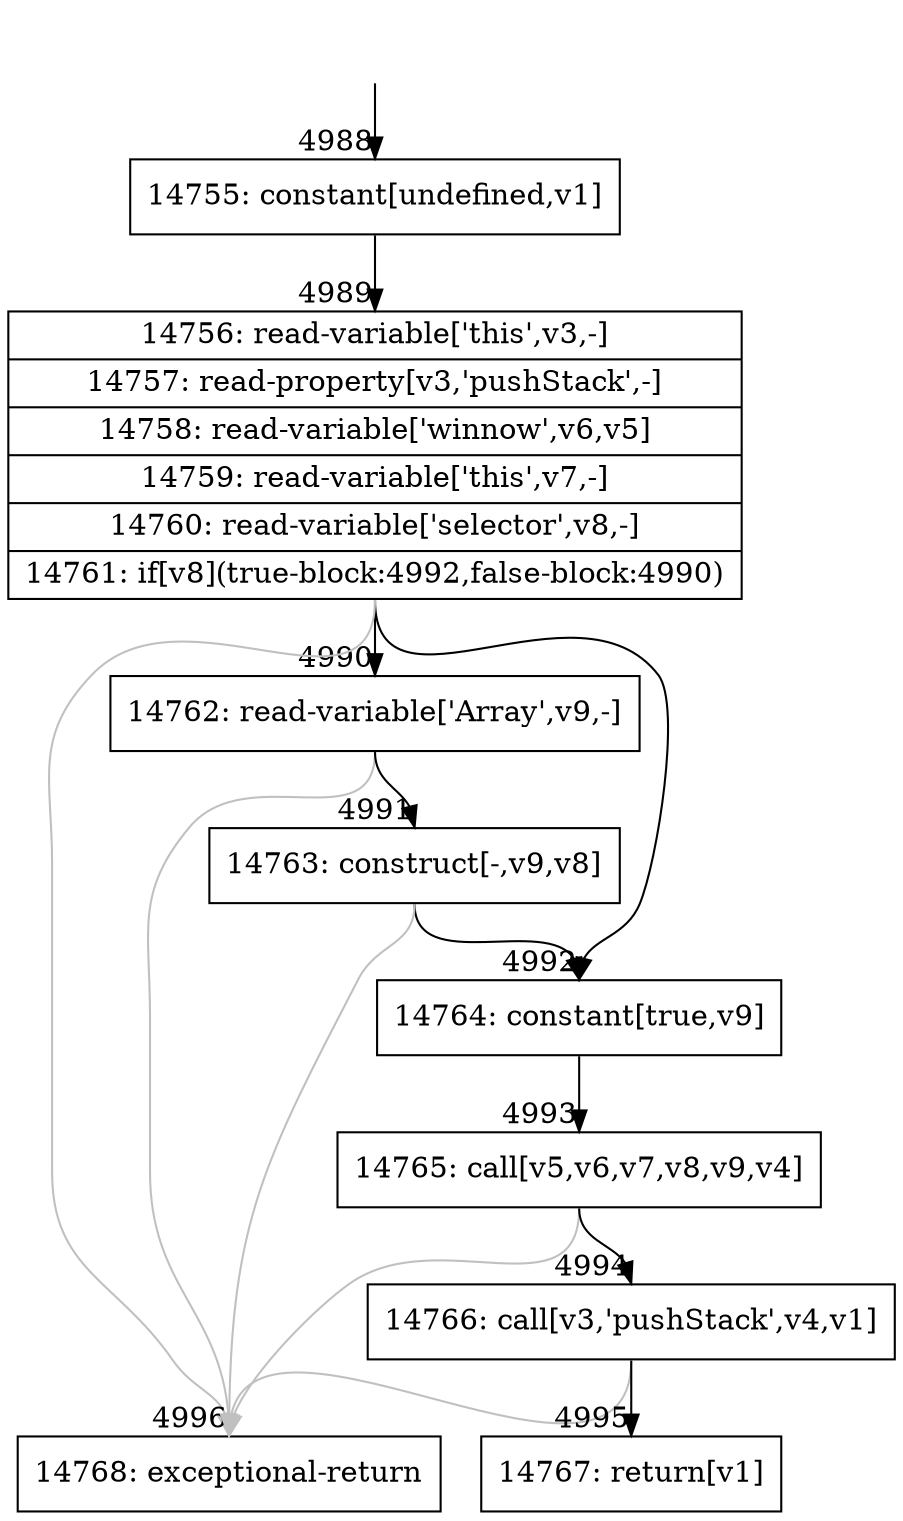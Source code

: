 digraph {
rankdir="TD"
BB_entry317[shape=none,label=""];
BB_entry317 -> BB4988 [tailport=s, headport=n, headlabel="    4988"]
BB4988 [shape=record label="{14755: constant[undefined,v1]}" ] 
BB4988 -> BB4989 [tailport=s, headport=n, headlabel="      4989"]
BB4989 [shape=record label="{14756: read-variable['this',v3,-]|14757: read-property[v3,'pushStack',-]|14758: read-variable['winnow',v6,v5]|14759: read-variable['this',v7,-]|14760: read-variable['selector',v8,-]|14761: if[v8](true-block:4992,false-block:4990)}" ] 
BB4989 -> BB4992 [tailport=s, headport=n, headlabel="      4992"]
BB4989 -> BB4990 [tailport=s, headport=n, headlabel="      4990"]
BB4989 -> BB4996 [tailport=s, headport=n, color=gray, headlabel="      4996"]
BB4990 [shape=record label="{14762: read-variable['Array',v9,-]}" ] 
BB4990 -> BB4991 [tailport=s, headport=n, headlabel="      4991"]
BB4990 -> BB4996 [tailport=s, headport=n, color=gray]
BB4991 [shape=record label="{14763: construct[-,v9,v8]}" ] 
BB4991 -> BB4992 [tailport=s, headport=n]
BB4991 -> BB4996 [tailport=s, headport=n, color=gray]
BB4992 [shape=record label="{14764: constant[true,v9]}" ] 
BB4992 -> BB4993 [tailport=s, headport=n, headlabel="      4993"]
BB4993 [shape=record label="{14765: call[v5,v6,v7,v8,v9,v4]}" ] 
BB4993 -> BB4994 [tailport=s, headport=n, headlabel="      4994"]
BB4993 -> BB4996 [tailport=s, headport=n, color=gray]
BB4994 [shape=record label="{14766: call[v3,'pushStack',v4,v1]}" ] 
BB4994 -> BB4995 [tailport=s, headport=n, headlabel="      4995"]
BB4994 -> BB4996 [tailport=s, headport=n, color=gray]
BB4995 [shape=record label="{14767: return[v1]}" ] 
BB4996 [shape=record label="{14768: exceptional-return}" ] 
}
